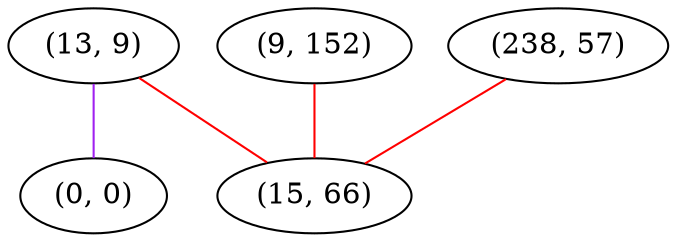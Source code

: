 graph "" {
"(13, 9)";
"(9, 152)";
"(0, 0)";
"(238, 57)";
"(15, 66)";
"(13, 9)" -- "(0, 0)"  [color=purple, key=0, weight=4];
"(13, 9)" -- "(15, 66)"  [color=red, key=0, weight=1];
"(9, 152)" -- "(15, 66)"  [color=red, key=0, weight=1];
"(238, 57)" -- "(15, 66)"  [color=red, key=0, weight=1];
}
